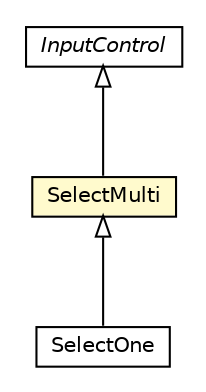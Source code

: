#!/usr/local/bin/dot
#
# Class diagram 
# Generated by UMLGraph version R5_6-24-gf6e263 (http://www.umlgraph.org/)
#

digraph G {
	edge [fontname="Helvetica",fontsize=10,labelfontname="Helvetica",labelfontsize=10];
	node [fontname="Helvetica",fontsize=10,shape=plaintext];
	nodesep=0.25;
	ranksep=0.5;
	// org.universAAL.support.utils.ui.SelectOne
	c7338684 [label=<<table title="org.universAAL.support.utils.ui.SelectOne" border="0" cellborder="1" cellspacing="0" cellpadding="2" port="p" href="./SelectOne.html">
		<tr><td><table border="0" cellspacing="0" cellpadding="1">
<tr><td align="center" balign="center"> SelectOne </td></tr>
		</table></td></tr>
		</table>>, URL="./SelectOne.html", fontname="Helvetica", fontcolor="black", fontsize=10.0];
	// org.universAAL.support.utils.ui.InputControl
	c7338691 [label=<<table title="org.universAAL.support.utils.ui.InputControl" border="0" cellborder="1" cellspacing="0" cellpadding="2" port="p" href="./InputControl.html">
		<tr><td><table border="0" cellspacing="0" cellpadding="1">
<tr><td align="center" balign="center"><font face="Helvetica-Oblique"> InputControl </font></td></tr>
		</table></td></tr>
		</table>>, URL="./InputControl.html", fontname="Helvetica", fontcolor="black", fontsize=10.0];
	// org.universAAL.support.utils.ui.SelectMulti
	c7338696 [label=<<table title="org.universAAL.support.utils.ui.SelectMulti" border="0" cellborder="1" cellspacing="0" cellpadding="2" port="p" bgcolor="lemonChiffon" href="./SelectMulti.html">
		<tr><td><table border="0" cellspacing="0" cellpadding="1">
<tr><td align="center" balign="center"> SelectMulti </td></tr>
		</table></td></tr>
		</table>>, URL="./SelectMulti.html", fontname="Helvetica", fontcolor="black", fontsize=10.0];
	//org.universAAL.support.utils.ui.SelectOne extends org.universAAL.support.utils.ui.SelectMulti
	c7338696:p -> c7338684:p [dir=back,arrowtail=empty];
	//org.universAAL.support.utils.ui.SelectMulti extends org.universAAL.support.utils.ui.InputControl
	c7338691:p -> c7338696:p [dir=back,arrowtail=empty];
}

